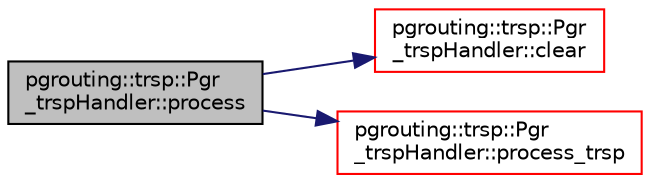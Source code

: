 digraph "pgrouting::trsp::Pgr_trspHandler::process"
{
  edge [fontname="Helvetica",fontsize="10",labelfontname="Helvetica",labelfontsize="10"];
  node [fontname="Helvetica",fontsize="10",shape=record];
  rankdir="LR";
  Node1 [label="pgrouting::trsp::Pgr\l_trspHandler::process",height=0.2,width=0.4,color="black", fillcolor="grey75", style="filled", fontcolor="black"];
  Node1 -> Node2 [color="midnightblue",fontsize="10",style="solid",fontname="Helvetica"];
  Node2 [label="pgrouting::trsp::Pgr\l_trspHandler::clear",height=0.2,width=0.4,color="red", fillcolor="white", style="filled",URL="$classpgrouting_1_1trsp_1_1Pgr__trspHandler.html#a63bed2396318bb2c8704203f6a81361a"];
  Node1 -> Node3 [color="midnightblue",fontsize="10",style="solid",fontname="Helvetica"];
  Node3 [label="pgrouting::trsp::Pgr\l_trspHandler::process_trsp",height=0.2,width=0.4,color="red", fillcolor="white", style="filled",URL="$classpgrouting_1_1trsp_1_1Pgr__trspHandler.html#a5d3b1ce02215d5c0ea5519e678b9c320"];
}
